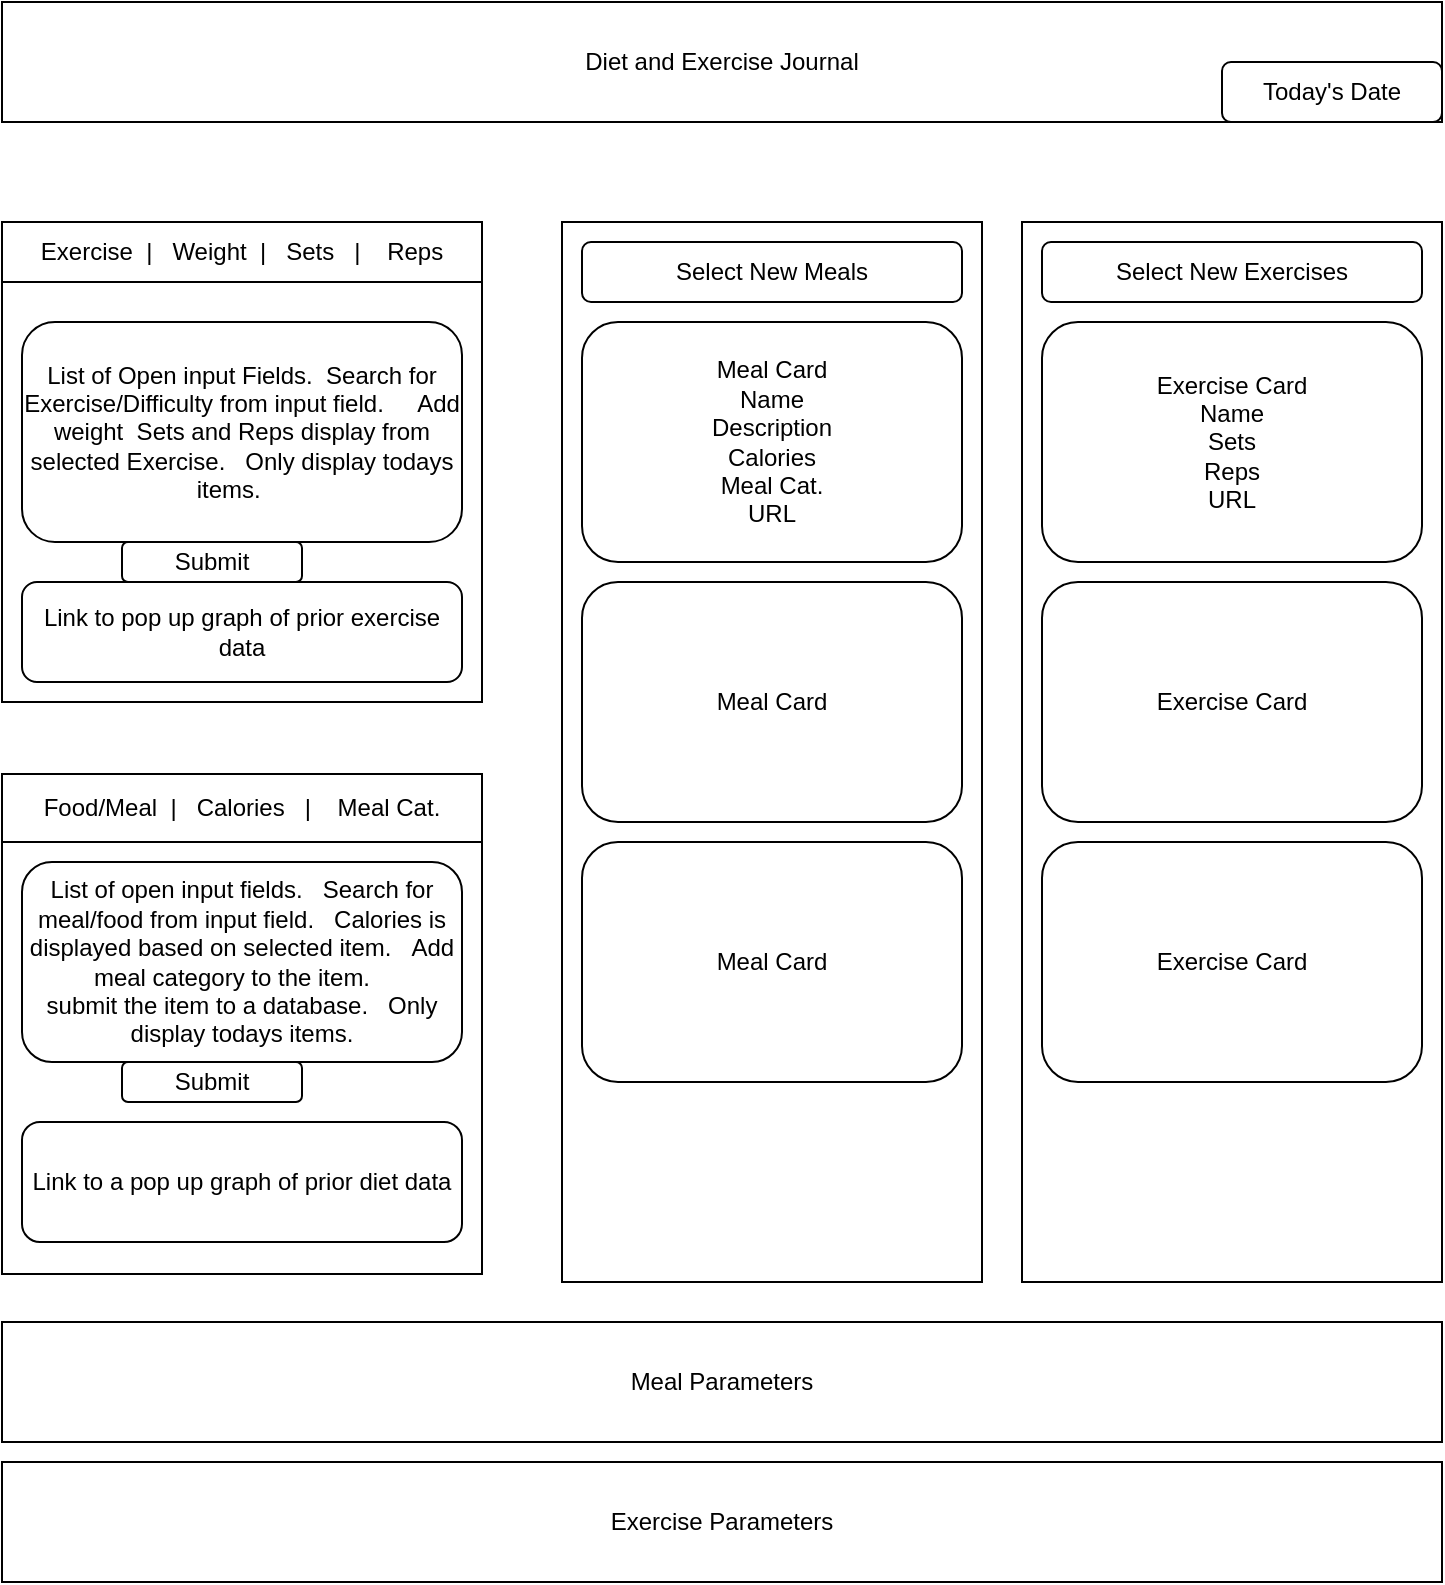 <mxfile>
    <diagram id="-nho_FcTkLTcVvukGy0u" name="Page-1">
        <mxGraphModel dx="856" dy="427" grid="1" gridSize="10" guides="1" tooltips="1" connect="1" arrows="1" fold="1" page="1" pageScale="1" pageWidth="850" pageHeight="1100" math="0" shadow="0">
            <root>
                <mxCell id="0"/>
                <mxCell id="1" parent="0"/>
                <mxCell id="2" value="Diet and Exercise Journal" style="rounded=0;whiteSpace=wrap;html=1;" vertex="1" parent="1">
                    <mxGeometry x="40" y="40" width="720" height="60" as="geometry"/>
                </mxCell>
                <mxCell id="3" value="" style="rounded=0;whiteSpace=wrap;html=1;" vertex="1" parent="1">
                    <mxGeometry x="40" y="150" width="240" height="240" as="geometry"/>
                </mxCell>
                <mxCell id="4" value="" style="rounded=0;whiteSpace=wrap;html=1;" vertex="1" parent="1">
                    <mxGeometry x="320" y="150" width="210" height="530" as="geometry"/>
                </mxCell>
                <mxCell id="5" value="" style="rounded=0;whiteSpace=wrap;html=1;" vertex="1" parent="1">
                    <mxGeometry x="550" y="150" width="210" height="530" as="geometry"/>
                </mxCell>
                <mxCell id="6" value="" style="rounded=0;whiteSpace=wrap;html=1;" vertex="1" parent="1">
                    <mxGeometry x="40" y="426" width="240" height="250" as="geometry"/>
                </mxCell>
                <mxCell id="9" value="Today's Date" style="rounded=1;whiteSpace=wrap;html=1;" vertex="1" parent="1">
                    <mxGeometry x="650" y="70" width="110" height="30" as="geometry"/>
                </mxCell>
                <mxCell id="10" value="Exercise&amp;nbsp; |&amp;nbsp; &amp;nbsp;Weight&amp;nbsp; |&amp;nbsp; &amp;nbsp;Sets&amp;nbsp; &amp;nbsp;|&amp;nbsp; &amp;nbsp; Reps" style="rounded=0;whiteSpace=wrap;html=1;" vertex="1" parent="1">
                    <mxGeometry x="40" y="150" width="240" height="30" as="geometry"/>
                </mxCell>
                <mxCell id="11" value="Food/Meal&amp;nbsp; |&amp;nbsp; &amp;nbsp;Calories&amp;nbsp; &amp;nbsp;|&amp;nbsp; &amp;nbsp; Meal Cat." style="rounded=0;whiteSpace=wrap;html=1;" vertex="1" parent="1">
                    <mxGeometry x="40" y="426" width="240" height="34" as="geometry"/>
                </mxCell>
                <mxCell id="12" value="&lt;span style=&quot;text-align: left;&quot;&gt;List of Open input Fields.&amp;nbsp; Search for Exercise/Difficulty from input field.&amp;nbsp; &amp;nbsp; &amp;nbsp;Add weight&amp;nbsp; Sets and Reps display from selected Exercise.&amp;nbsp; &amp;nbsp;Only display todays items.&amp;nbsp; &amp;nbsp;&amp;nbsp;&lt;/span&gt;" style="rounded=1;whiteSpace=wrap;html=1;" vertex="1" parent="1">
                    <mxGeometry x="50" y="200" width="220" height="110" as="geometry"/>
                </mxCell>
                <mxCell id="13" value="&lt;span style=&quot;text-align: left;&quot;&gt;List of open input fields.&amp;nbsp; &amp;nbsp;Search for meal/food from input field.&amp;nbsp; &amp;nbsp;Calories is displayed based on selected item.&amp;nbsp; &amp;nbsp;Add meal category to the item.&amp;nbsp; &amp;nbsp;&lt;/span&gt;&lt;br style=&quot;text-align: left;&quot;&gt;&lt;span style=&quot;text-align: left;&quot;&gt;submit the item to a database.&amp;nbsp; &amp;nbsp;Only display todays items.&lt;/span&gt;" style="rounded=1;whiteSpace=wrap;html=1;" vertex="1" parent="1">
                    <mxGeometry x="50" y="470" width="220" height="100" as="geometry"/>
                </mxCell>
                <mxCell id="14" value="Link to a pop up graph of prior diet data" style="rounded=1;whiteSpace=wrap;html=1;" vertex="1" parent="1">
                    <mxGeometry x="50" y="600" width="220" height="60" as="geometry"/>
                </mxCell>
                <mxCell id="15" value="Link to pop up graph of prior exercise data" style="rounded=1;whiteSpace=wrap;html=1;" vertex="1" parent="1">
                    <mxGeometry x="50" y="330" width="220" height="50" as="geometry"/>
                </mxCell>
                <mxCell id="18" value="Select New Meals" style="rounded=1;whiteSpace=wrap;html=1;" vertex="1" parent="1">
                    <mxGeometry x="330" y="160" width="190" height="30" as="geometry"/>
                </mxCell>
                <mxCell id="19" value="Select New Exercises" style="rounded=1;whiteSpace=wrap;html=1;" vertex="1" parent="1">
                    <mxGeometry x="560" y="160" width="190" height="30" as="geometry"/>
                </mxCell>
                <mxCell id="20" value="Meal Card&lt;br&gt;Name&lt;br&gt;Description&lt;br&gt;Calories&lt;br&gt;Meal Cat.&lt;br&gt;URL" style="rounded=1;whiteSpace=wrap;html=1;" vertex="1" parent="1">
                    <mxGeometry x="330" y="200" width="190" height="120" as="geometry"/>
                </mxCell>
                <mxCell id="21" value="Meal Card" style="rounded=1;whiteSpace=wrap;html=1;" vertex="1" parent="1">
                    <mxGeometry x="330" y="330" width="190" height="120" as="geometry"/>
                </mxCell>
                <mxCell id="22" value="Meal Card" style="rounded=1;whiteSpace=wrap;html=1;" vertex="1" parent="1">
                    <mxGeometry x="330" y="460" width="190" height="120" as="geometry"/>
                </mxCell>
                <mxCell id="23" value="Exercise Card&lt;br&gt;Name&lt;br&gt;Sets&lt;br&gt;Reps&lt;br&gt;URL" style="rounded=1;whiteSpace=wrap;html=1;" vertex="1" parent="1">
                    <mxGeometry x="560" y="200" width="190" height="120" as="geometry"/>
                </mxCell>
                <mxCell id="24" value="Exercise Card" style="rounded=1;whiteSpace=wrap;html=1;" vertex="1" parent="1">
                    <mxGeometry x="560" y="330" width="190" height="120" as="geometry"/>
                </mxCell>
                <mxCell id="25" value="Exercise Card" style="rounded=1;whiteSpace=wrap;html=1;" vertex="1" parent="1">
                    <mxGeometry x="560" y="460" width="190" height="120" as="geometry"/>
                </mxCell>
                <mxCell id="28" value="Submit" style="rounded=1;whiteSpace=wrap;html=1;" vertex="1" parent="1">
                    <mxGeometry x="100" y="310" width="90" height="20" as="geometry"/>
                </mxCell>
                <mxCell id="29" value="Submit" style="rounded=1;whiteSpace=wrap;html=1;" vertex="1" parent="1">
                    <mxGeometry x="100" y="570" width="90" height="20" as="geometry"/>
                </mxCell>
                <mxCell id="30" value="Meal Parameters" style="rounded=0;whiteSpace=wrap;html=1;" vertex="1" parent="1">
                    <mxGeometry x="40" y="700" width="720" height="60" as="geometry"/>
                </mxCell>
                <mxCell id="31" value="Exercise Parameters" style="rounded=0;whiteSpace=wrap;html=1;" vertex="1" parent="1">
                    <mxGeometry x="40" y="770" width="720" height="60" as="geometry"/>
                </mxCell>
            </root>
        </mxGraphModel>
    </diagram>
</mxfile>